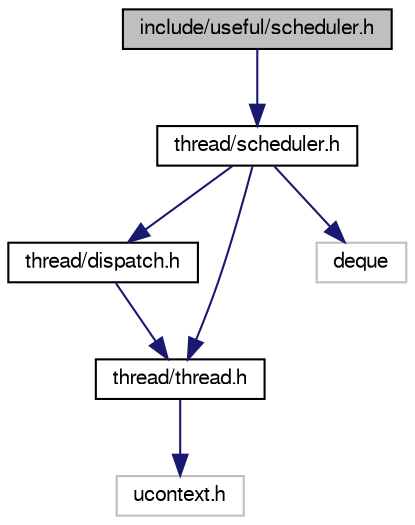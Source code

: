 digraph "include/useful/scheduler.h"
{
  bgcolor="transparent";
  edge [fontname="FreeSans",fontsize="10",labelfontname="FreeSans",labelfontsize="10"];
  node [fontname="FreeSans",fontsize="10",shape=record];
  Node1 [label="include/useful/scheduler.h",height=0.2,width=0.4,color="black", fillcolor="grey75", style="filled" fontcolor="black"];
  Node1 -> Node2 [color="midnightblue",fontsize="10",style="solid",fontname="FreeSans"];
  Node2 [label="thread/scheduler.h",height=0.2,width=0.4,color="black",URL="$thread_2scheduler_8h.html"];
  Node2 -> Node3 [color="midnightblue",fontsize="10",style="solid",fontname="FreeSans"];
  Node3 [label="thread/dispatch.h",height=0.2,width=0.4,color="black",URL="$dispatch_8h.html"];
  Node3 -> Node4 [color="midnightblue",fontsize="10",style="solid",fontname="FreeSans"];
  Node4 [label="thread/thread.h",height=0.2,width=0.4,color="black",URL="$thread_8h.html"];
  Node4 -> Node5 [color="midnightblue",fontsize="10",style="solid",fontname="FreeSans"];
  Node5 [label="ucontext.h",height=0.2,width=0.4,color="grey75"];
  Node2 -> Node4 [color="midnightblue",fontsize="10",style="solid",fontname="FreeSans"];
  Node2 -> Node6 [color="midnightblue",fontsize="10",style="solid",fontname="FreeSans"];
  Node6 [label="deque",height=0.2,width=0.4,color="grey75"];
}
